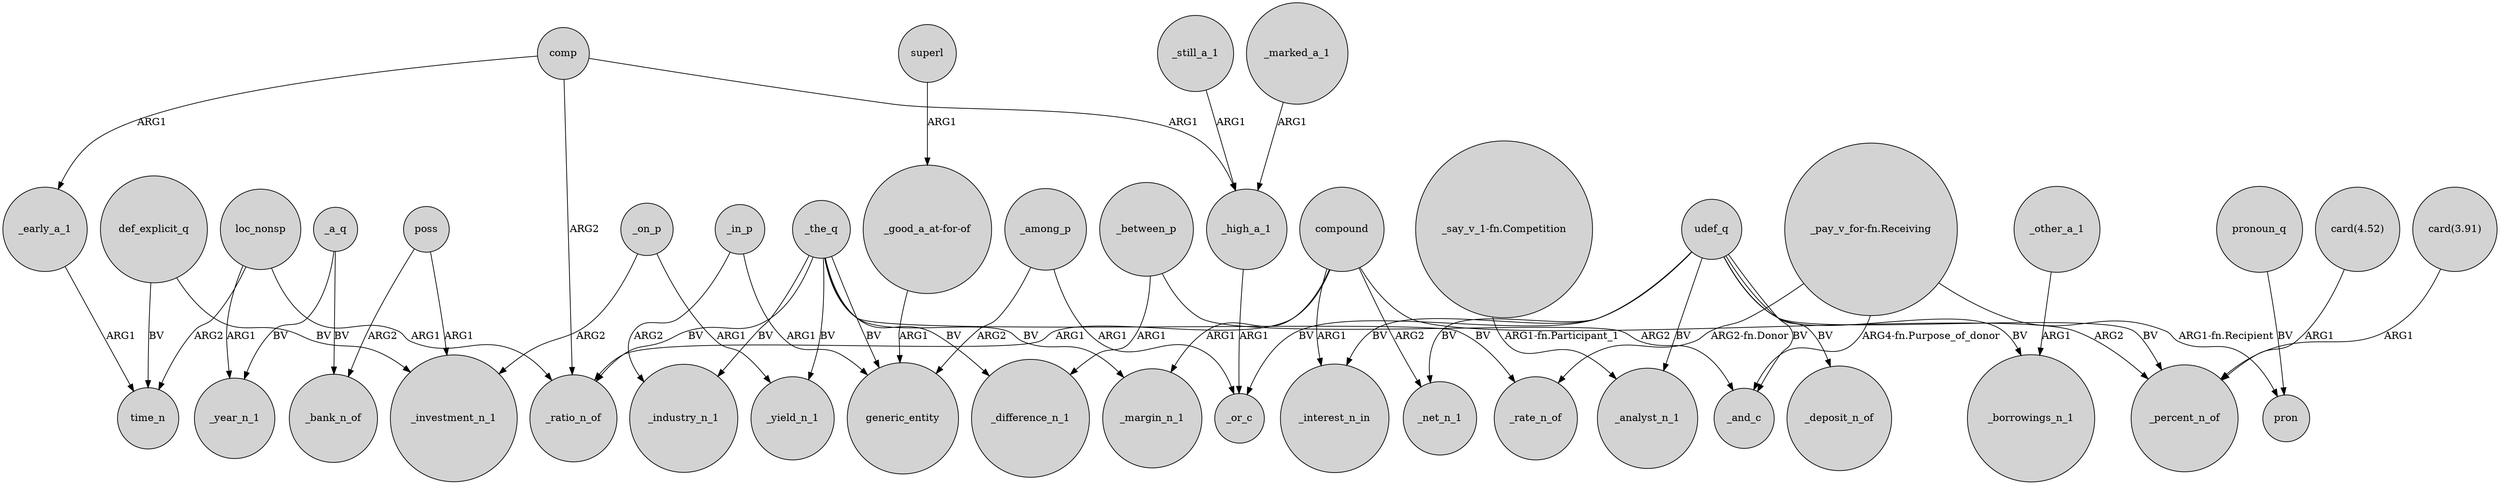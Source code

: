 digraph {
	node [shape=circle style=filled]
	_early_a_1 -> time_n [label=ARG1]
	_among_p -> generic_entity [label=ARG2]
	compound -> _ratio_n_of [label=ARG1]
	superl -> "_good_a_at-for-of" [label=ARG1]
	_the_q -> _difference_n_1 [label=BV]
	compound -> _margin_n_1 [label=ARG1]
	"_pay_v_for-fn.Receiving" -> pron [label="ARG1-fn.Recipient"]
	compound -> _net_n_1 [label=ARG2]
	udef_q -> _analyst_n_1 [label=BV]
	_on_p -> _investment_n_1 [label=ARG2]
	loc_nonsp -> _year_n_1 [label=ARG1]
	"_pay_v_for-fn.Receiving" -> _rate_n_of [label="ARG2-fn.Donor"]
	"_pay_v_for-fn.Receiving" -> _and_c [label="ARG4-fn.Purpose_of_donor"]
	"_say_v_1-fn.Competition" -> _analyst_n_1 [label="ARG1-fn.Participant_1"]
	compound -> _interest_n_in [label=ARG1]
	_the_q -> _ratio_n_of [label=BV]
	comp -> _early_a_1 [label=ARG1]
	loc_nonsp -> _ratio_n_of [label=ARG1]
	_a_q -> _year_n_1 [label=BV]
	udef_q -> _and_c [label=BV]
	_between_p -> _difference_n_1 [label=ARG1]
	_in_p -> generic_entity [label=ARG1]
	_the_q -> _margin_n_1 [label=BV]
	udef_q -> _or_c [label=BV]
	poss -> _investment_n_1 [label=ARG1]
	_the_q -> _rate_n_of [label=BV]
	pronoun_q -> pron [label=BV]
	_on_p -> _yield_n_1 [label=ARG1]
	_the_q -> _yield_n_1 [label=BV]
	udef_q -> _percent_n_of [label=BV]
	_among_p -> _or_c [label=ARG1]
	_a_q -> _bank_n_of [label=BV]
	poss -> _bank_n_of [label=ARG2]
	comp -> _high_a_1 [label=ARG1]
	"_good_a_at-for-of" -> generic_entity [label=ARG1]
	udef_q -> _net_n_1 [label=BV]
	compound -> _percent_n_of [label=ARG2]
	_in_p -> _industry_n_1 [label=ARG2]
	_still_a_1 -> _high_a_1 [label=ARG1]
	_the_q -> generic_entity [label=BV]
	"card(3.91)" -> _percent_n_of [label=ARG1]
	_marked_a_1 -> _high_a_1 [label=ARG1]
	_other_a_1 -> _borrowings_n_1 [label=ARG1]
	_high_a_1 -> _or_c [label=ARG1]
	def_explicit_q -> time_n [label=BV]
	udef_q -> _interest_n_in [label=BV]
	loc_nonsp -> time_n [label=ARG2]
	_between_p -> _and_c [label=ARG2]
	def_explicit_q -> _investment_n_1 [label=BV]
	udef_q -> _borrowings_n_1 [label=BV]
	_the_q -> _industry_n_1 [label=BV]
	"card(4.52)" -> _percent_n_of [label=ARG1]
	udef_q -> _deposit_n_of [label=BV]
	comp -> _ratio_n_of [label=ARG2]
}
